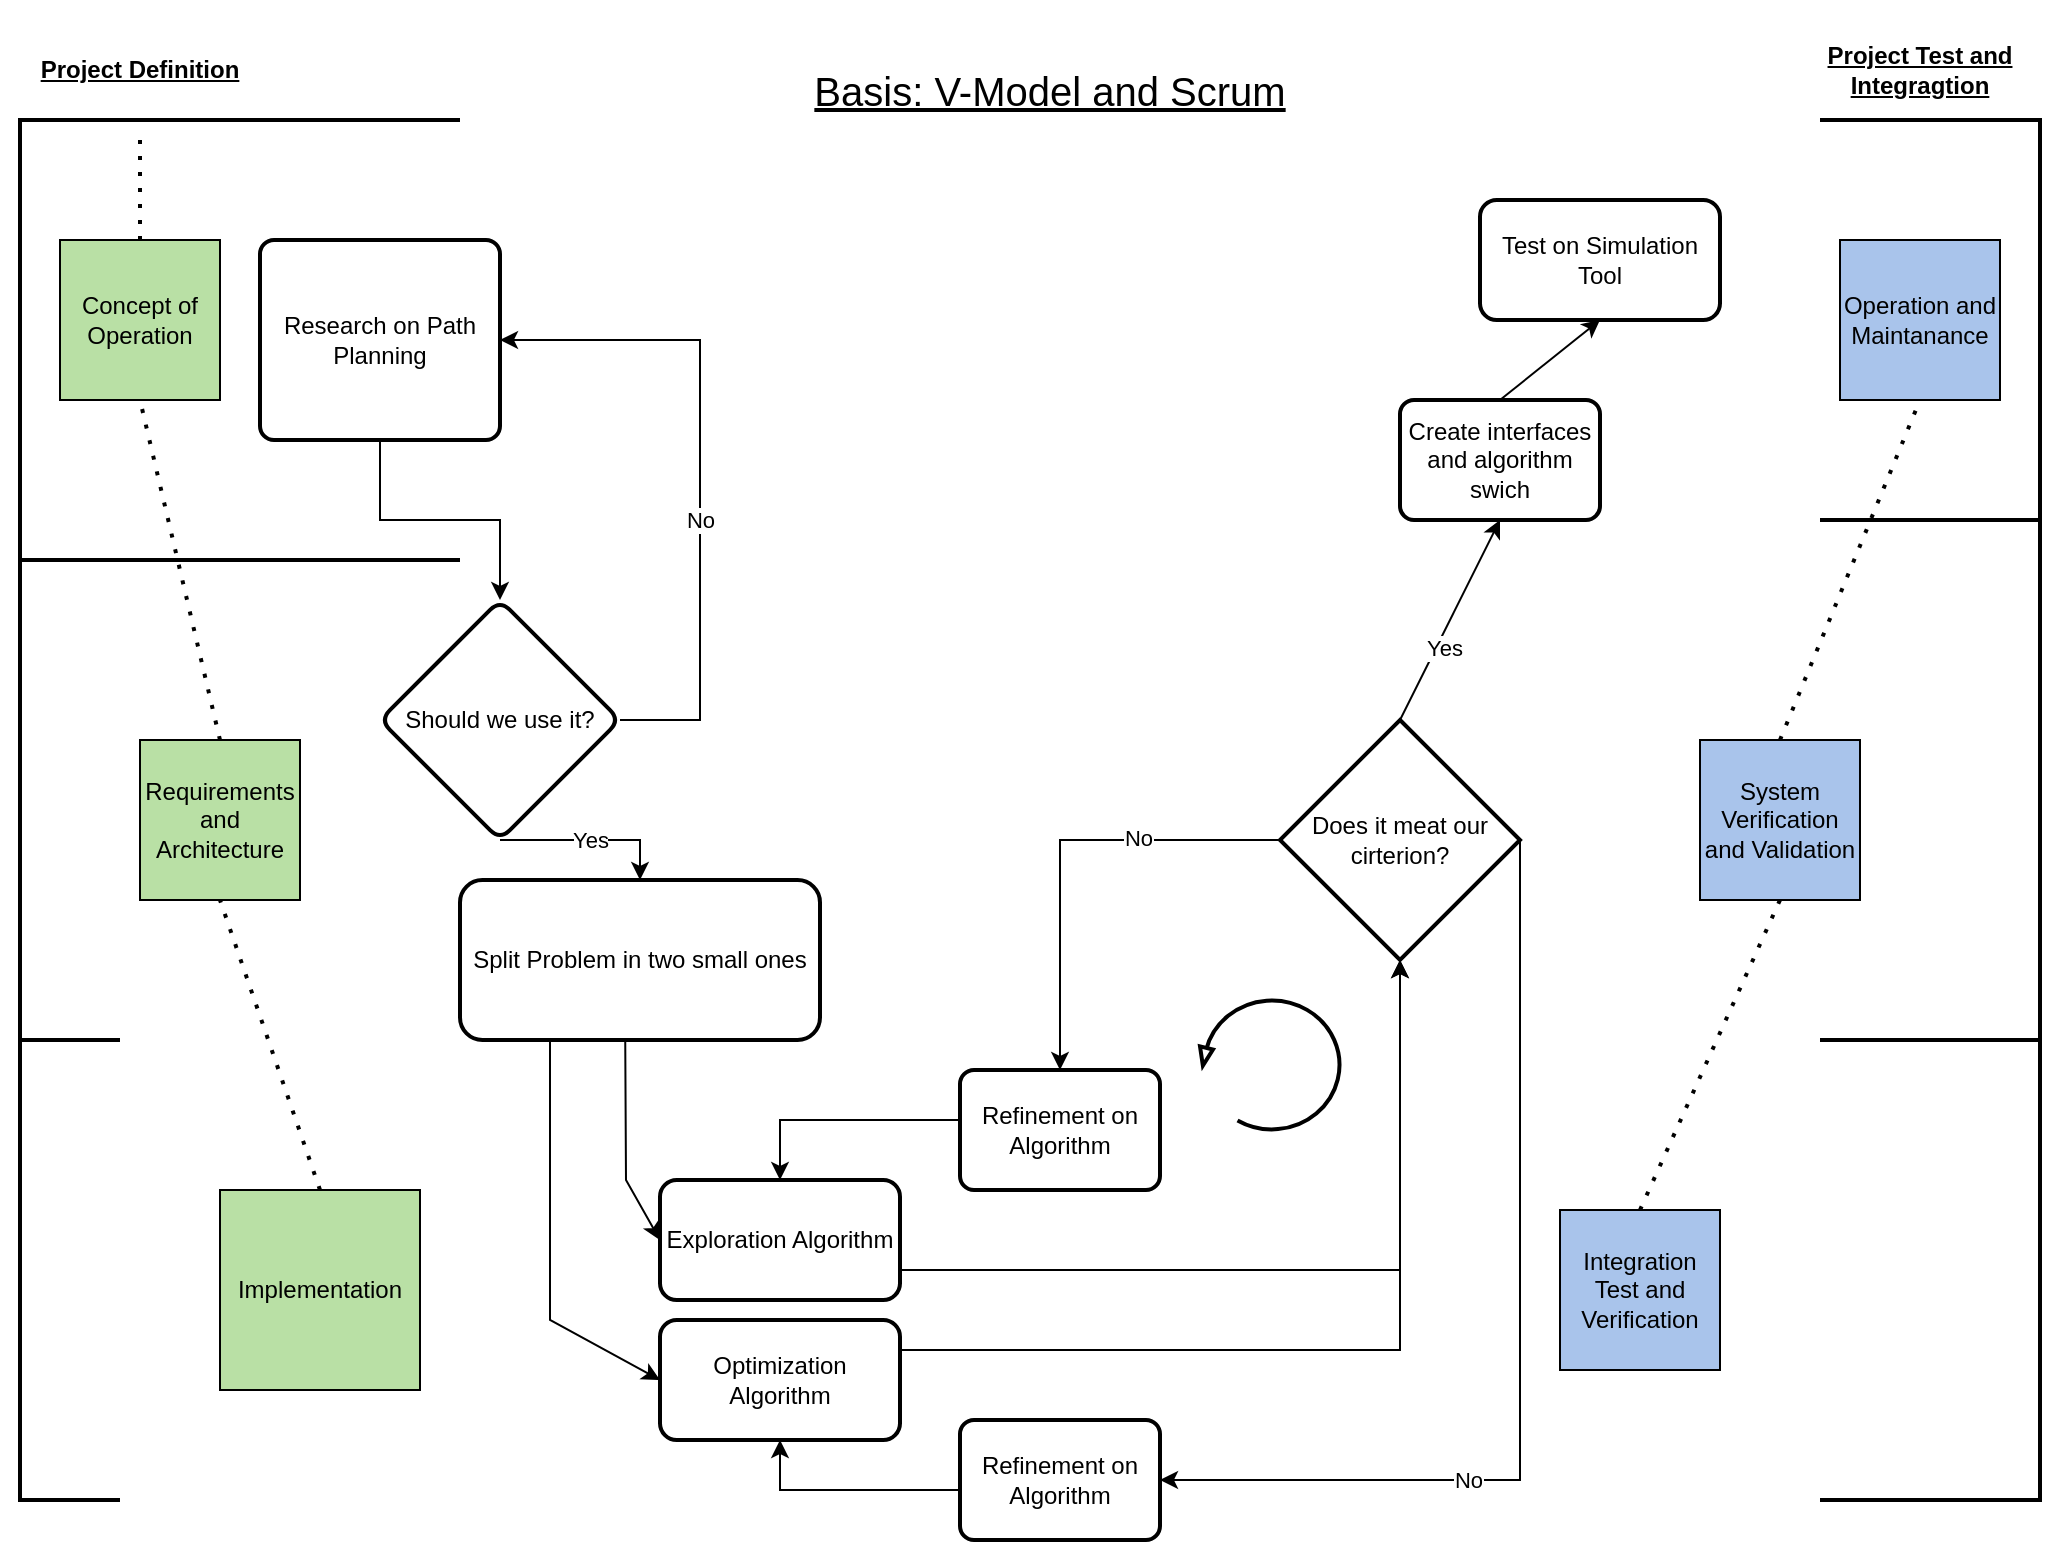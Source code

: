 <mxfile version="18.0.6" type="device"><diagram id="fAcZ64-14fDWzUNvNhoa" name="Page-1"><mxGraphModel dx="2062" dy="1217" grid="1" gridSize="10" guides="1" tooltips="1" connect="1" arrows="1" fold="1" page="1" pageScale="1" pageWidth="1169" pageHeight="827" math="0" shadow="0"><root><mxCell id="0"/><mxCell id="1" parent="0"/><mxCell id="eewaIw-p4kXFUQyLUQ94-22" value="" style="endArrow=none;dashed=1;html=1;dashPattern=1 3;strokeWidth=2;rounded=0;entryX=0.5;entryY=1;entryDx=0;entryDy=0;exitX=0.5;exitY=0;exitDx=0;exitDy=0;" parent="1" source="eewaIw-p4kXFUQyLUQ94-21" target="eewaIw-p4kXFUQyLUQ94-12" edge="1"><mxGeometry width="50" height="50" relative="1" as="geometry"><mxPoint x="110" y="610" as="sourcePoint"/><mxPoint x="160" y="560" as="targetPoint"/></mxGeometry></mxCell><mxCell id="eewaIw-p4kXFUQyLUQ94-15" value="" style="strokeWidth=2;html=1;shape=mxgraph.flowchart.annotation_1;align=left;pointerEvents=1;fillColor=#B9E0A5;" parent="1" vertex="1"><mxGeometry x="70" y="70" width="220" height="220" as="geometry"/></mxCell><mxCell id="orT_bSkRMk9grccs8V4v-3" value="" style="edgeStyle=orthogonalEdgeStyle;rounded=0;orthogonalLoop=1;jettySize=auto;html=1;" parent="1" source="orT_bSkRMk9grccs8V4v-1" target="orT_bSkRMk9grccs8V4v-2" edge="1"><mxGeometry relative="1" as="geometry"/></mxCell><mxCell id="orT_bSkRMk9grccs8V4v-1" value="Research on Path Planning" style="rounded=1;whiteSpace=wrap;html=1;absoluteArcSize=1;arcSize=14;strokeWidth=2;" parent="1" vertex="1"><mxGeometry x="190" y="130" width="120" height="100" as="geometry"/></mxCell><mxCell id="orT_bSkRMk9grccs8V4v-7" value="" style="edgeStyle=orthogonalEdgeStyle;rounded=0;orthogonalLoop=1;jettySize=auto;html=1;entryX=1;entryY=0.5;entryDx=0;entryDy=0;exitX=1;exitY=0.5;exitDx=0;exitDy=0;" parent="1" source="orT_bSkRMk9grccs8V4v-2" target="orT_bSkRMk9grccs8V4v-1" edge="1"><mxGeometry relative="1" as="geometry"><mxPoint x="480" y="230" as="targetPoint"/><Array as="points"><mxPoint x="410" y="370"/><mxPoint x="410" y="180"/></Array></mxGeometry></mxCell><mxCell id="orT_bSkRMk9grccs8V4v-8" value="No" style="edgeLabel;html=1;align=center;verticalAlign=middle;resizable=0;points=[];" parent="orT_bSkRMk9grccs8V4v-7" vertex="1" connectable="0"><mxGeometry x="-0.622" y="2" relative="1" as="geometry"><mxPoint x="2" y="-78" as="offset"/></mxGeometry></mxCell><mxCell id="orT_bSkRMk9grccs8V4v-10" value="Yes" style="edgeStyle=orthogonalEdgeStyle;rounded=0;orthogonalLoop=1;jettySize=auto;html=1;" parent="1" source="orT_bSkRMk9grccs8V4v-2" target="orT_bSkRMk9grccs8V4v-9" edge="1"><mxGeometry relative="1" as="geometry"><Array as="points"><mxPoint x="380" y="430"/></Array></mxGeometry></mxCell><mxCell id="orT_bSkRMk9grccs8V4v-2" value="Should we use it?" style="rhombus;whiteSpace=wrap;html=1;rounded=1;arcSize=14;strokeWidth=2;" parent="1" vertex="1"><mxGeometry x="250" y="310" width="120" height="120" as="geometry"/></mxCell><mxCell id="orT_bSkRMk9grccs8V4v-9" value="Split Problem in two small ones" style="rounded=1;whiteSpace=wrap;html=1;arcSize=14;strokeWidth=2;" parent="1" vertex="1"><mxGeometry x="290" y="450" width="180" height="80" as="geometry"/></mxCell><mxCell id="orT_bSkRMk9grccs8V4v-11" value="Exploration Algorithm" style="whiteSpace=wrap;html=1;rounded=1;arcSize=14;strokeWidth=2;" parent="1" vertex="1"><mxGeometry x="390" y="600" width="120" height="60" as="geometry"/></mxCell><mxCell id="orT_bSkRMk9grccs8V4v-13" value="Optimization Algorithm" style="whiteSpace=wrap;html=1;rounded=1;arcSize=14;strokeWidth=2;" parent="1" vertex="1"><mxGeometry x="390" y="670" width="120" height="60" as="geometry"/></mxCell><mxCell id="orT_bSkRMk9grccs8V4v-17" value="Does it meat our cirterion?" style="strokeWidth=2;html=1;shape=mxgraph.flowchart.decision;whiteSpace=wrap;" parent="1" vertex="1"><mxGeometry x="700" y="370" width="120" height="120" as="geometry"/></mxCell><mxCell id="orT_bSkRMk9grccs8V4v-21" value="Refinement on Algorithm" style="rounded=1;whiteSpace=wrap;html=1;absoluteArcSize=1;arcSize=14;strokeWidth=2;" parent="1" vertex="1"><mxGeometry x="540" y="545" width="100" height="60" as="geometry"/></mxCell><mxCell id="orT_bSkRMk9grccs8V4v-30" value="Create interfaces and algorithm swich" style="rounded=1;whiteSpace=wrap;html=1;absoluteArcSize=1;arcSize=14;strokeWidth=2;" parent="1" vertex="1"><mxGeometry x="760" y="210" width="100" height="60" as="geometry"/></mxCell><mxCell id="orT_bSkRMk9grccs8V4v-33" value="Test on Simulation Tool" style="whiteSpace=wrap;html=1;rounded=1;arcSize=14;strokeWidth=2;" parent="1" vertex="1"><mxGeometry x="800" y="110" width="120" height="60" as="geometry"/></mxCell><mxCell id="eewaIw-p4kXFUQyLUQ94-7" value="Concept of Operation" style="whiteSpace=wrap;html=1;aspect=fixed;fillColor=#B9E0A5;" parent="1" vertex="1"><mxGeometry x="90" y="130" width="80" height="80" as="geometry"/></mxCell><mxCell id="eewaIw-p4kXFUQyLUQ94-8" value="&lt;u&gt;&lt;b&gt;Project Definition&lt;/b&gt;&lt;/u&gt;" style="text;html=1;strokeColor=none;fillColor=none;align=center;verticalAlign=middle;whiteSpace=wrap;rounded=0;" parent="1" vertex="1"><mxGeometry x="60" y="10" width="140" height="70" as="geometry"/></mxCell><mxCell id="eewaIw-p4kXFUQyLUQ94-9" value="" style="endArrow=none;dashed=1;html=1;dashPattern=1 3;strokeWidth=2;rounded=0;exitX=0.5;exitY=0;exitDx=0;exitDy=0;entryX=0.5;entryY=1;entryDx=0;entryDy=0;" parent="1" source="eewaIw-p4kXFUQyLUQ94-7" target="eewaIw-p4kXFUQyLUQ94-8" edge="1"><mxGeometry width="50" height="50" relative="1" as="geometry"><mxPoint x="40" y="130" as="sourcePoint"/><mxPoint x="80" y="80" as="targetPoint"/></mxGeometry></mxCell><mxCell id="eewaIw-p4kXFUQyLUQ94-12" value="Requirements and Architecture" style="whiteSpace=wrap;html=1;aspect=fixed;fillColor=#B9E0A5;" parent="1" vertex="1"><mxGeometry x="130" y="380" width="80" height="80" as="geometry"/></mxCell><mxCell id="eewaIw-p4kXFUQyLUQ94-14" value="" style="strokeWidth=2;html=1;shape=mxgraph.flowchart.annotation_1;align=left;pointerEvents=1;fillColor=#B9E0A5;" parent="1" vertex="1"><mxGeometry x="70" y="290" width="50" height="240" as="geometry"/></mxCell><mxCell id="eewaIw-p4kXFUQyLUQ94-16" value="" style="endArrow=none;dashed=1;html=1;dashPattern=1 3;strokeWidth=2;rounded=0;entryX=0.5;entryY=1;entryDx=0;entryDy=0;exitX=0.5;exitY=0;exitDx=0;exitDy=0;" parent="1" source="eewaIw-p4kXFUQyLUQ94-12" target="eewaIw-p4kXFUQyLUQ94-7" edge="1"><mxGeometry width="50" height="50" relative="1" as="geometry"><mxPoint x="90" y="420" as="sourcePoint"/><mxPoint x="120" y="260" as="targetPoint"/><Array as="points"/></mxGeometry></mxCell><mxCell id="eewaIw-p4kXFUQyLUQ94-19" value="" style="strokeWidth=2;html=1;shape=mxgraph.flowchart.annotation_1;align=left;pointerEvents=1;fillColor=#B9E0A5;" parent="1" vertex="1"><mxGeometry x="70" y="530" width="50" height="230" as="geometry"/></mxCell><mxCell id="eewaIw-p4kXFUQyLUQ94-21" value="Implementation" style="whiteSpace=wrap;html=1;aspect=fixed;fillColor=#B9E0A5;" parent="1" vertex="1"><mxGeometry x="170" y="605" width="100" height="100" as="geometry"/></mxCell><mxCell id="eewaIw-p4kXFUQyLUQ94-24" value="&lt;u&gt;&lt;b&gt;Project Test and Integragtion&lt;/b&gt;&lt;/u&gt;" style="text;html=1;strokeColor=none;fillColor=none;align=center;verticalAlign=middle;whiteSpace=wrap;rounded=0;" parent="1" vertex="1"><mxGeometry x="950" y="10" width="140" height="70" as="geometry"/></mxCell><mxCell id="eewaIw-p4kXFUQyLUQ94-25" value="Operation and Maintanance" style="whiteSpace=wrap;html=1;aspect=fixed;fillColor=#A9C4EB;" parent="1" vertex="1"><mxGeometry x="980" y="130" width="80" height="80" as="geometry"/></mxCell><mxCell id="eewaIw-p4kXFUQyLUQ94-27" value="" style="strokeWidth=2;html=1;shape=mxgraph.flowchart.annotation_1;align=left;pointerEvents=1;fillColor=#B9E0A5;direction=west;" parent="1" vertex="1"><mxGeometry x="970" y="530" width="110" height="230" as="geometry"/></mxCell><mxCell id="eewaIw-p4kXFUQyLUQ94-28" value="System Verification and Validation" style="whiteSpace=wrap;html=1;aspect=fixed;fillColor=#A9C4EB;" parent="1" vertex="1"><mxGeometry x="910" y="380" width="80" height="80" as="geometry"/></mxCell><mxCell id="eewaIw-p4kXFUQyLUQ94-29" value="" style="endArrow=none;dashed=1;html=1;dashPattern=1 3;strokeWidth=2;rounded=0;entryX=0.5;entryY=1;entryDx=0;entryDy=0;exitX=0.5;exitY=0;exitDx=0;exitDy=0;" parent="1" source="eewaIw-p4kXFUQyLUQ94-28" target="eewaIw-p4kXFUQyLUQ94-25" edge="1"><mxGeometry width="50" height="50" relative="1" as="geometry"><mxPoint x="1260" y="320" as="sourcePoint"/><mxPoint x="1310" y="270" as="targetPoint"/></mxGeometry></mxCell><mxCell id="eewaIw-p4kXFUQyLUQ94-30" value="Integration Test and Verification" style="whiteSpace=wrap;html=1;aspect=fixed;fillColor=#A9C4EB;" parent="1" vertex="1"><mxGeometry x="840" y="615" width="80" height="80" as="geometry"/></mxCell><mxCell id="eewaIw-p4kXFUQyLUQ94-31" value="" style="endArrow=none;dashed=1;html=1;dashPattern=1 3;strokeWidth=2;rounded=0;entryX=0.5;entryY=1;entryDx=0;entryDy=0;exitX=0.5;exitY=0;exitDx=0;exitDy=0;" parent="1" source="eewaIw-p4kXFUQyLUQ94-30" target="eewaIw-p4kXFUQyLUQ94-28" edge="1"><mxGeometry width="50" height="50" relative="1" as="geometry"><mxPoint x="1310" y="440" as="sourcePoint"/><mxPoint x="1310" y="220" as="targetPoint"/></mxGeometry></mxCell><mxCell id="2zyrSTz6fa96JAqp7G6S-4" value="Basis: V-Model and Scrum" style="text;html=1;strokeColor=none;fillColor=none;align=center;verticalAlign=middle;whiteSpace=wrap;rounded=0;fontSize=20;fontStyle=4" parent="1" vertex="1"><mxGeometry x="445" y="10" width="280" height="90" as="geometry"/></mxCell><mxCell id="9xlkO6c9jBteefNW3cpD-1" value="" style="strokeWidth=2;html=1;shape=mxgraph.flowchart.annotation_1;align=left;pointerEvents=1;fillColor=#B9E0A5;direction=west;" vertex="1" parent="1"><mxGeometry x="970" y="270" width="110" height="260" as="geometry"/></mxCell><mxCell id="9xlkO6c9jBteefNW3cpD-2" value="" style="strokeWidth=2;html=1;shape=mxgraph.flowchart.annotation_1;align=left;pointerEvents=1;fillColor=#B9E0A5;direction=west;" vertex="1" parent="1"><mxGeometry x="970" y="70" width="110" height="200" as="geometry"/></mxCell><mxCell id="9xlkO6c9jBteefNW3cpD-4" value="" style="endArrow=classic;html=1;rounded=0;exitX=0.459;exitY=1;exitDx=0;exitDy=0;entryX=0;entryY=0.5;entryDx=0;entryDy=0;exitPerimeter=0;" edge="1" parent="1" source="orT_bSkRMk9grccs8V4v-9" target="orT_bSkRMk9grccs8V4v-11"><mxGeometry width="50" height="50" relative="1" as="geometry"><mxPoint x="500" y="600" as="sourcePoint"/><mxPoint x="550" y="550" as="targetPoint"/><Array as="points"><mxPoint x="373" y="600"/></Array></mxGeometry></mxCell><mxCell id="9xlkO6c9jBteefNW3cpD-5" value="" style="endArrow=classic;html=1;rounded=0;exitX=0.25;exitY=1;exitDx=0;exitDy=0;entryX=0;entryY=0.5;entryDx=0;entryDy=0;" edge="1" parent="1" source="orT_bSkRMk9grccs8V4v-9" target="orT_bSkRMk9grccs8V4v-13"><mxGeometry width="50" height="50" relative="1" as="geometry"><mxPoint x="240" y="730" as="sourcePoint"/><mxPoint x="290" y="680" as="targetPoint"/><Array as="points"><mxPoint x="335" y="670"/></Array></mxGeometry></mxCell><mxCell id="9xlkO6c9jBteefNW3cpD-10" value="" style="endArrow=classic;html=1;rounded=0;entryX=0.5;entryY=1;entryDx=0;entryDy=0;exitX=0.5;exitY=0;exitDx=0;exitDy=0;" edge="1" parent="1" source="orT_bSkRMk9grccs8V4v-30" target="orT_bSkRMk9grccs8V4v-33"><mxGeometry width="50" height="50" relative="1" as="geometry"><mxPoint x="630" y="230" as="sourcePoint"/><mxPoint x="680" y="180" as="targetPoint"/></mxGeometry></mxCell><mxCell id="9xlkO6c9jBteefNW3cpD-13" value="Refinement on Algorithm" style="rounded=1;whiteSpace=wrap;html=1;absoluteArcSize=1;arcSize=14;strokeWidth=2;" vertex="1" parent="1"><mxGeometry x="540" y="720" width="100" height="60" as="geometry"/></mxCell><mxCell id="9xlkO6c9jBteefNW3cpD-14" value="" style="endArrow=classic;html=1;rounded=0;entryX=0.5;entryY=0;entryDx=0;entryDy=0;" edge="1" parent="1" target="orT_bSkRMk9grccs8V4v-11"><mxGeometry width="50" height="50" relative="1" as="geometry"><mxPoint x="540" y="570" as="sourcePoint"/><mxPoint x="530" y="850" as="targetPoint"/><Array as="points"><mxPoint x="500" y="570"/><mxPoint x="450" y="570"/></Array></mxGeometry></mxCell><mxCell id="9xlkO6c9jBteefNW3cpD-15" value="" style="endArrow=classic;html=1;rounded=0;entryX=0.5;entryY=1;entryDx=0;entryDy=0;entryPerimeter=0;exitX=1;exitY=0.75;exitDx=0;exitDy=0;" edge="1" parent="1" source="orT_bSkRMk9grccs8V4v-11" target="orT_bSkRMk9grccs8V4v-17"><mxGeometry width="50" height="50" relative="1" as="geometry"><mxPoint x="830" y="540" as="sourcePoint"/><mxPoint x="740" y="560" as="targetPoint"/><Array as="points"><mxPoint x="640" y="645"/><mxPoint x="760" y="645"/></Array></mxGeometry></mxCell><mxCell id="9xlkO6c9jBteefNW3cpD-16" value="" style="endArrow=classic;html=1;rounded=0;entryX=0.5;entryY=1;entryDx=0;entryDy=0;" edge="1" parent="1" target="orT_bSkRMk9grccs8V4v-13"><mxGeometry width="50" height="50" relative="1" as="geometry"><mxPoint x="540" y="755" as="sourcePoint"/><mxPoint x="500" y="770" as="targetPoint"/><Array as="points"><mxPoint x="450" y="755"/></Array></mxGeometry></mxCell><mxCell id="9xlkO6c9jBteefNW3cpD-17" value="" style="endArrow=classic;html=1;rounded=0;entryX=0.5;entryY=1;entryDx=0;entryDy=0;entryPerimeter=0;exitX=1;exitY=0.25;exitDx=0;exitDy=0;" edge="1" parent="1" source="orT_bSkRMk9grccs8V4v-13" target="orT_bSkRMk9grccs8V4v-17"><mxGeometry width="50" height="50" relative="1" as="geometry"><mxPoint x="620" y="990" as="sourcePoint"/><mxPoint x="670" y="940" as="targetPoint"/><Array as="points"><mxPoint x="760" y="685"/></Array></mxGeometry></mxCell><mxCell id="9xlkO6c9jBteefNW3cpD-18" value="" style="endArrow=classic;html=1;rounded=0;exitX=1;exitY=0.5;exitDx=0;exitDy=0;exitPerimeter=0;entryX=1;entryY=0.5;entryDx=0;entryDy=0;" edge="1" parent="1" source="orT_bSkRMk9grccs8V4v-17" target="9xlkO6c9jBteefNW3cpD-13"><mxGeometry width="50" height="50" relative="1" as="geometry"><mxPoint x="840" y="530" as="sourcePoint"/><mxPoint x="890" y="480" as="targetPoint"/><Array as="points"><mxPoint x="820" y="750"/></Array></mxGeometry></mxCell><mxCell id="9xlkO6c9jBteefNW3cpD-19" value="No" style="edgeLabel;html=1;align=center;verticalAlign=middle;resizable=0;points=[];" vertex="1" connectable="0" parent="9xlkO6c9jBteefNW3cpD-18"><mxGeometry x="0.376" y="-1" relative="1" as="geometry"><mxPoint x="-2" y="1" as="offset"/></mxGeometry></mxCell><mxCell id="9xlkO6c9jBteefNW3cpD-20" value="" style="endArrow=classic;html=1;rounded=0;exitX=0;exitY=0.5;exitDx=0;exitDy=0;exitPerimeter=0;entryX=0.5;entryY=0;entryDx=0;entryDy=0;" edge="1" parent="1" source="orT_bSkRMk9grccs8V4v-17" target="orT_bSkRMk9grccs8V4v-21"><mxGeometry width="50" height="50" relative="1" as="geometry"><mxPoint x="540" y="390" as="sourcePoint"/><mxPoint x="590" y="340" as="targetPoint"/><Array as="points"><mxPoint x="590" y="430"/></Array></mxGeometry></mxCell><mxCell id="9xlkO6c9jBteefNW3cpD-21" value="No" style="edgeLabel;html=1;align=center;verticalAlign=middle;resizable=0;points=[];" vertex="1" connectable="0" parent="9xlkO6c9jBteefNW3cpD-20"><mxGeometry x="-0.368" y="-1" relative="1" as="geometry"><mxPoint as="offset"/></mxGeometry></mxCell><mxCell id="9xlkO6c9jBteefNW3cpD-22" value="" style="endArrow=classic;html=1;rounded=0;entryX=0.5;entryY=1;entryDx=0;entryDy=0;exitX=0.5;exitY=0;exitDx=0;exitDy=0;exitPerimeter=0;" edge="1" parent="1" source="orT_bSkRMk9grccs8V4v-17" target="orT_bSkRMk9grccs8V4v-30"><mxGeometry width="50" height="50" relative="1" as="geometry"><mxPoint x="610" y="390" as="sourcePoint"/><mxPoint x="660" y="340" as="targetPoint"/></mxGeometry></mxCell><mxCell id="9xlkO6c9jBteefNW3cpD-23" value="Yes" style="edgeLabel;html=1;align=center;verticalAlign=middle;resizable=0;points=[];" vertex="1" connectable="0" parent="9xlkO6c9jBteefNW3cpD-22"><mxGeometry x="-0.237" y="-3" relative="1" as="geometry"><mxPoint as="offset"/></mxGeometry></mxCell><mxCell id="9xlkO6c9jBteefNW3cpD-24" value="" style="verticalLabelPosition=bottom;html=1;verticalAlign=top;strokeWidth=2;shape=mxgraph.lean_mapping.physical_pull;pointerEvents=1;rotation=-180;" vertex="1" parent="1"><mxGeometry x="660" y="510" width="70" height="65" as="geometry"/></mxCell></root></mxGraphModel></diagram></mxfile>